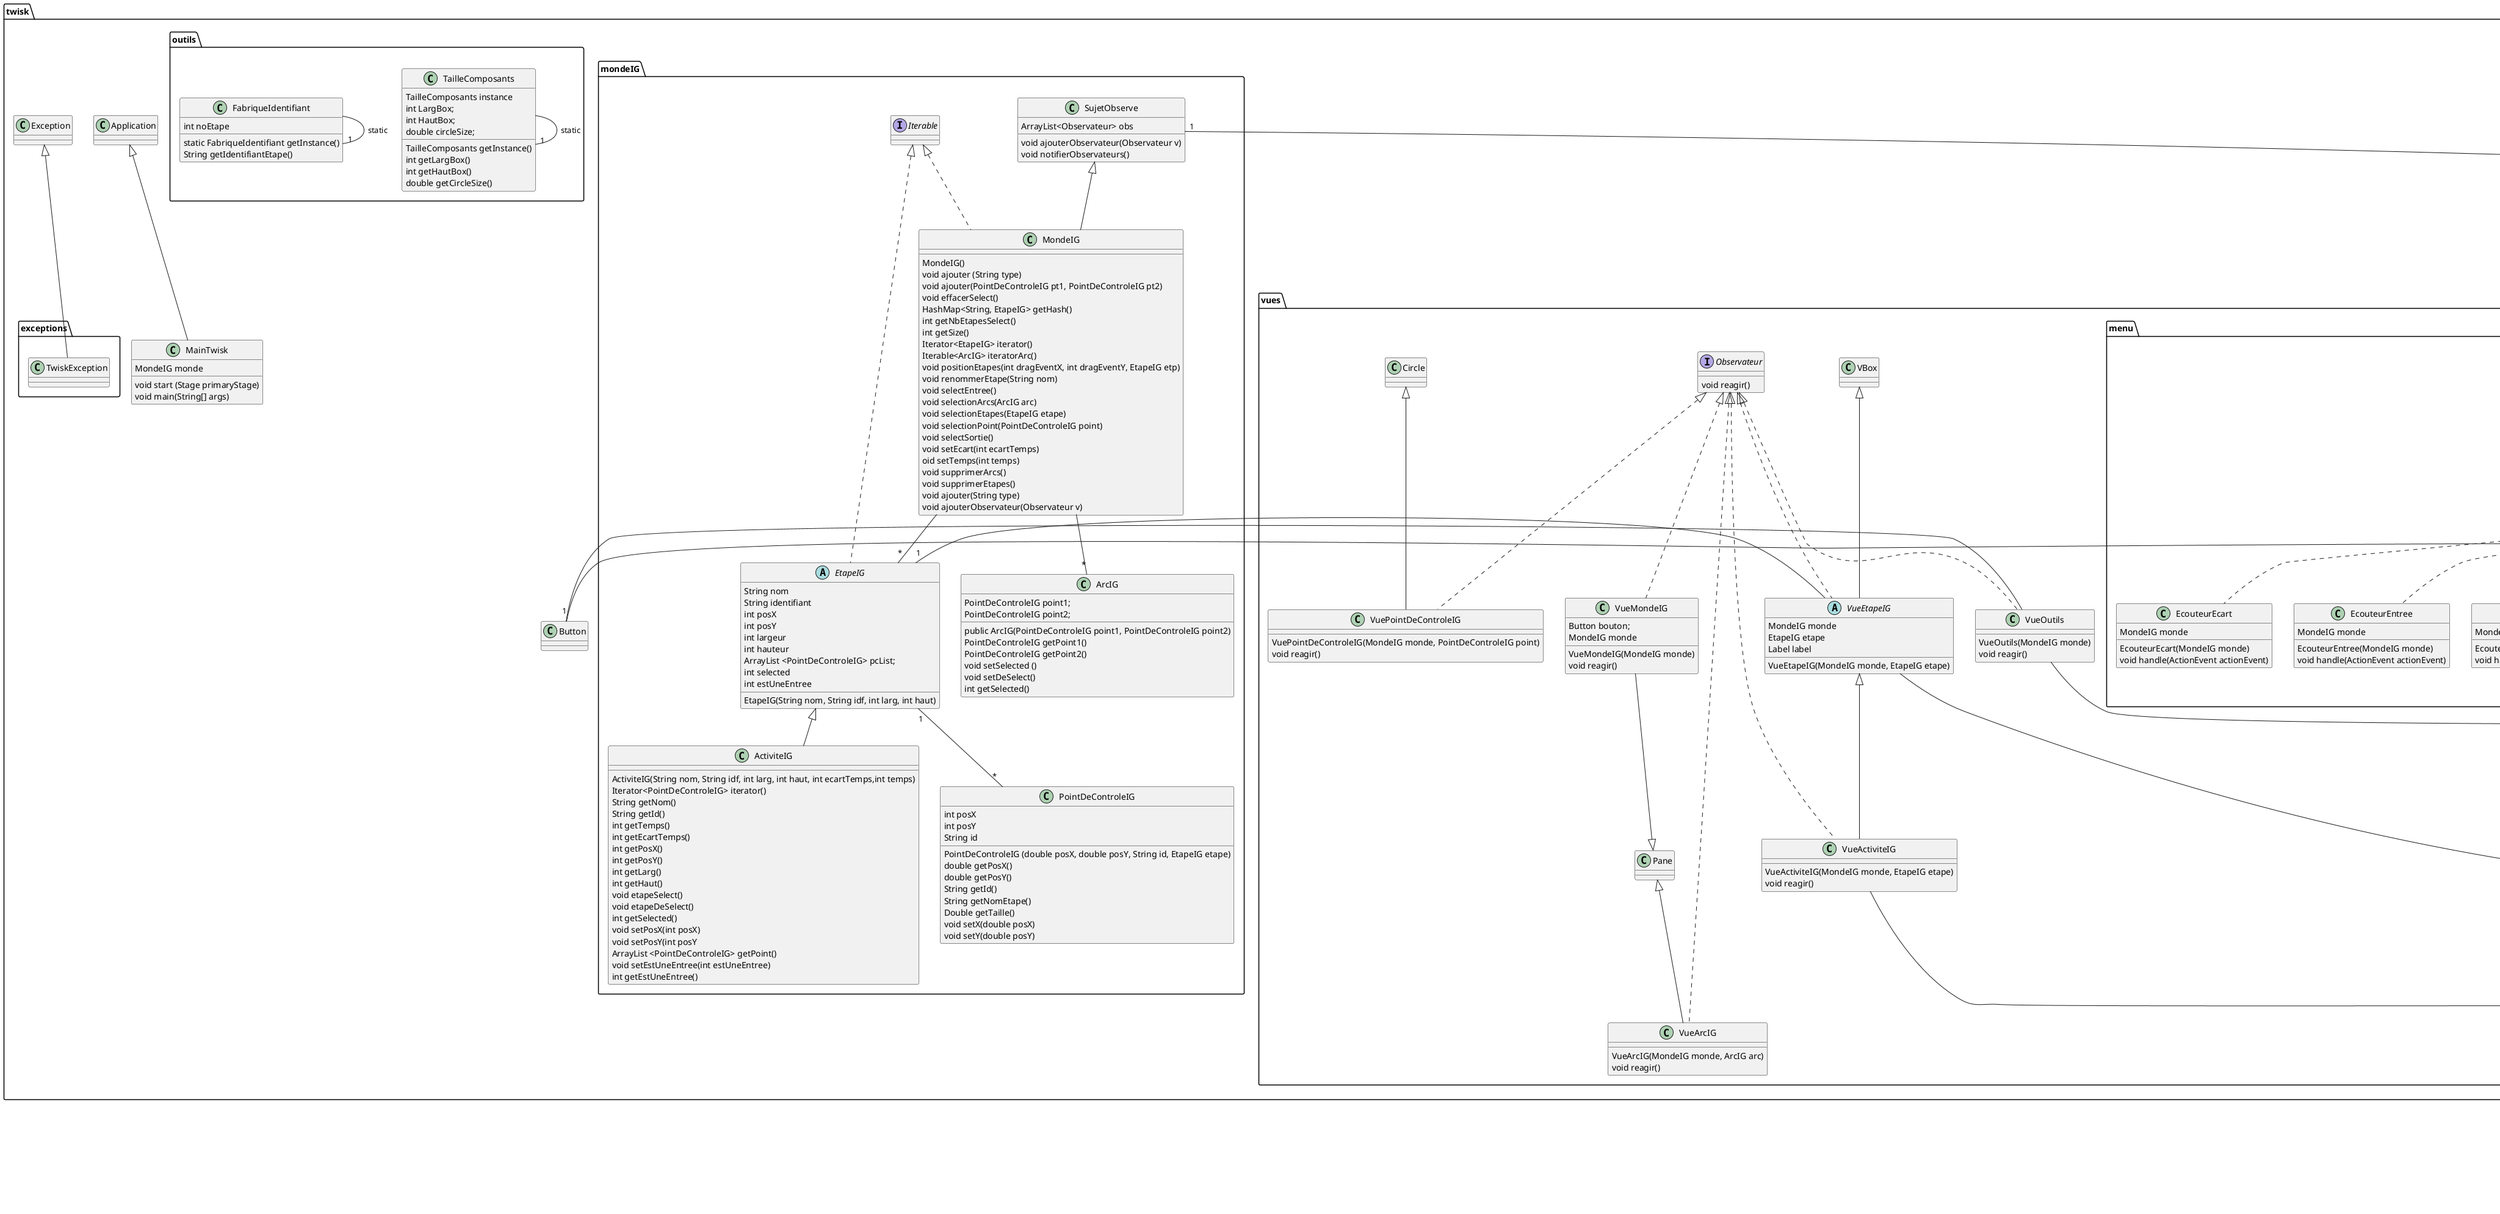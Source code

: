 @startuml
interface EventHandler{}
package java.util {

        interface Iterable<EtapeIG,PointDeControleIG,ArcIG> {
          Iterator<EtapeIG> iterator()
        }

    }
package twisk{


    class MainTwisk extends Application{
    MondeIG monde
    void start (Stage primaryStage)
    void main(String[] args)
    }

    package twisk.mondeIG {
       class ActiviteIG
       class MondeIG
       class EtapeIG
    }

    package twisk.outils {


        Class TailleComposants {
        TailleComposants instance
        int LargBox;
        int HautBox;
        double circleSize;
        TailleComposants getInstance()
        int getLargBox()
        int getHautBox()
        double getCircleSize()

        }

        Class FabriqueIdentifiant {
        int noEtape
        static FabriqueIdentifiant getInstance()
        String getIdentifiantEtape()
        }

    }
        FabriqueIdentifiant -- "1" FabriqueIdentifiant : static
        TailleComposants -- "1" TailleComposants : static



    package twisk.exceptions{
        class TwiskException{
        }
    }

    class Exception {
    }


    package twisk.vues {

        interface Observateur {
        void reagir()
        }

        abstract VueEtapeIG extends VBox implements Observateur{
        MondeIG monde
        EtapeIG etape
        Label label
        VueEtapeIG(MondeIG monde, EtapeIG etape)
        }

        class VueActiviteIG extends VueEtapeIG implements Observateur {
        VueActiviteIG(MondeIG monde, EtapeIG etape)
        void reagir()
        }

        class VueMondeIG implements Observateur {
        Button bouton;
        MondeIG monde
        VueMondeIG(MondeIG monde)
        void reagir()
        }
        class VueOutils implements Observateur {
        VueOutils(MondeIG monde)
        void reagir()
        }

        class VueArcIG extends Pane implements Observateur{
        VueArcIG(MondeIG monde, ArcIG arc)
        void reagir()
        }


        class VuePointDeControleIG extends Circle implements Observateur {
        VuePointDeControleIG(MondeIG monde, PointDeControleIG point)
        void reagir()
        }
        package twisk.vues.ecouteurs {
            class EcouteurArc implements EventHandler {
                MondeIG monde
                ArcIG arc
                EcouteurArc (MondeIG monde,ArcIG arc)
                handle(MouseEvent mouseEvent)
            }
            class EcouteurBouton implements EventHandler{
            MondeIG monde;
            EcouteurBouton (MondeIG monde)
            handle(ActionEvent actionEvent)
            }
            class EcouteurSources implements EventHandler{
            EtapeIG etape
            VueEtapeIG vue
            EcouteurSources(VueEtapeIG vue, EtapeIG etape)
            handle(MouseEvent t)
            }
            class EcouteurDragDrop implements EventHandler{
            MondeIG monde
            EcouteurDragDrop(MondeIG monde)
            void handle(DragEvent dragEvent)
            }
            class EcouteurDragOver implements EventHandler{
            EcouteurDragOver()
            void handle(DragEvent dragEvent)
            }
            class EcouteurPoint implements EventHandler{
            MondeIG monde
            PointDeControleIG point
            EcouteurPoint (MondeIG monde, PointDeControleIG point)
            void handle(MouseEvent mouseEvent)
            }
            class EcouteurSelectEtapes implements EventHandler{
            MondeIG monde
            EpeIG etape
            EcouteurSelectEtapes(MondeIG monde,EtapeIG etape)
            void handle(MouseEvent mouseEvent)
            }
        }

    }

    VueEtapeIG --"1" Label
    VueActiviteIG --"1" Label
    VueMondeIG --|> Pane
    VueOutils --|> TilePane
    VueOutils -- "1" Button
    Button - "1" EcouteurBouton : "       "
    VueEtapeIG - "1" EtapeIG

    package twisk.vues.menu{

        class EcouteurEcart implements EventHandler{
        MondeIG monde
        EcouteurEcart(MondeIG monde)
        void handle(ActionEvent actionEvent)
        }

        class EcouteurEffacer implements EventHandler{
        MondeIG monde
        EcouteurEffacer(MondeIG monde)
        void handle(ActionEvent actionEvent)
        }

        class EcouteurEntree implements EventHandler{
        MondeIG monde
        EcouteurEntree(MondeIG monde)
        void handle(ActionEvent actionEvent)
        }
        class EcouteurQuitter implements EventHandler{
        EcouteurQuitter()
        void handle(ActionEvent actionEvent)
        }

        class EcouteurRenommer implements EventHandler{
        MondeIG monde
        EcouteurRenommer(MondeIG monde)
        void handle(ActionEvent actionEvent)
        }
        class EcouteurSortie implements EventHandler{
        MondeIG monde
        EcouteurSortie(MondeIG monde)
        void handle(ActionEvent actionEvent)
        }
        class EcouteurSupprimer implements EventHandler{
        MondeIG monde
        EcouteurSupprimer(MondeIG monde)
        void handle(ActionEvent actionEvent)
        }
        class EcouteurTemps implements EventHandler{
        MondeIG monde
        EcouteurTemps(MondeIG monde)
        void handle(ActionEvent actionEvent)
        }


        class VueMenu extends MenuBar implements Observateur{
        MondeIG monde
        MenuBar menuBar
        MenuItem renommer
        MenuItem temps
        MenuItem ecartTemps
        VueMenu(MondeIG monde)
        MenuBar getMenuBar()
        void reagir()
        }

    package twisk.mondeIG {

        class SujetObserve{
        ArrayList<Observateur> obs
        void ajouterObservateur(Observateur v)
        void notifierObservateurs()
        }

        class MondeIG implements Iterable{
        MondeIG()
        void ajouter (String type)
        void ajouter(PointDeControleIG pt1, PointDeControleIG pt2)
        void effacerSelect()
        HashMap<String, EtapeIG> getHash()
        int getNbEtapesSelect()
        int getSize()
        Iterator<EtapeIG> iterator()
        Iterable<ArcIG> iteratorArc()
        void positionEtapes(int dragEventX, int dragEventY, EtapeIG etp)
        void renommerEtape(String nom)
        void selectEntree()
        void selectionArcs(ArcIG arc)
        void selectionEtapes(EtapeIG etape)
        void selectionPoint(PointDeControleIG point)
        void selectSortie()
        void setEcart(int ecartTemps)
        oid setTemps(int temps)
        void supprimerArcs()
        void supprimerEtapes()
        void ajouter(String type)
        void ajouterObservateur(Observateur v)
        }

        abstract class EtapeIG implements Iterable {
        String nom
        String identifiant
        int posX
        int posY
        int largeur
        int hauteur
        ArrayList <PointDeControleIG> pcList;
        int selected
        int estUneEntree

        EtapeIG(String nom, String idf, int larg, int haut)
        }

        class ActiviteIG {
        ActiviteIG(String nom, String idf, int larg, int haut, int ecartTemps,int temps)
        Iterator<PointDeControleIG> iterator()
        String getNom()
        String getId()
        int getTemps()
        int getEcartTemps()
        int getPosX()
        int getPosY()
        int getLarg()
        int getHaut()
        void etapeSelect()
        void etapeDeSelect()
        int getSelected()
        void setPosX(int posX)
        void setPosY(int posY
        ArrayList <PointDeControleIG> getPoint()
        void setEstUneEntree(int estUneEntree)
        int getEstUneEntree()
        }
        class PointDeControleIG {
        int posX
        int posY
        String id
        PointDeControleIG (double posX, double posY, String id, EtapeIG etape)
        double getPosX()
        double getPosY()
        String getId()
        String getNomEtape()
        Double getTaille()
        void setX(double posX)
        void setY(double posY)
        }

        class ArcIG {
        PointDeControleIG point1;
        PointDeControleIG point2;
        public ArcIG(PointDeControleIG point1, PointDeControleIG point2)
        PointDeControleIG getPoint1()
        PointDeControleIG getPoint2()
        void setSelected ()
        void setDeSelect()
        int getSelected()
        }
    }
    SujetObserve "1"-right "*" Observateur
    Exception <|-down- TwiskException
    MondeIG --"*" EtapeIG
    MondeIG --"*" ArcIG
    SujetObserve <|-down- MondeIG
    EtapeIG <|-down- ActiviteIG
    EtapeIG "1"--"*" PointDeControleIG
}
@enduml